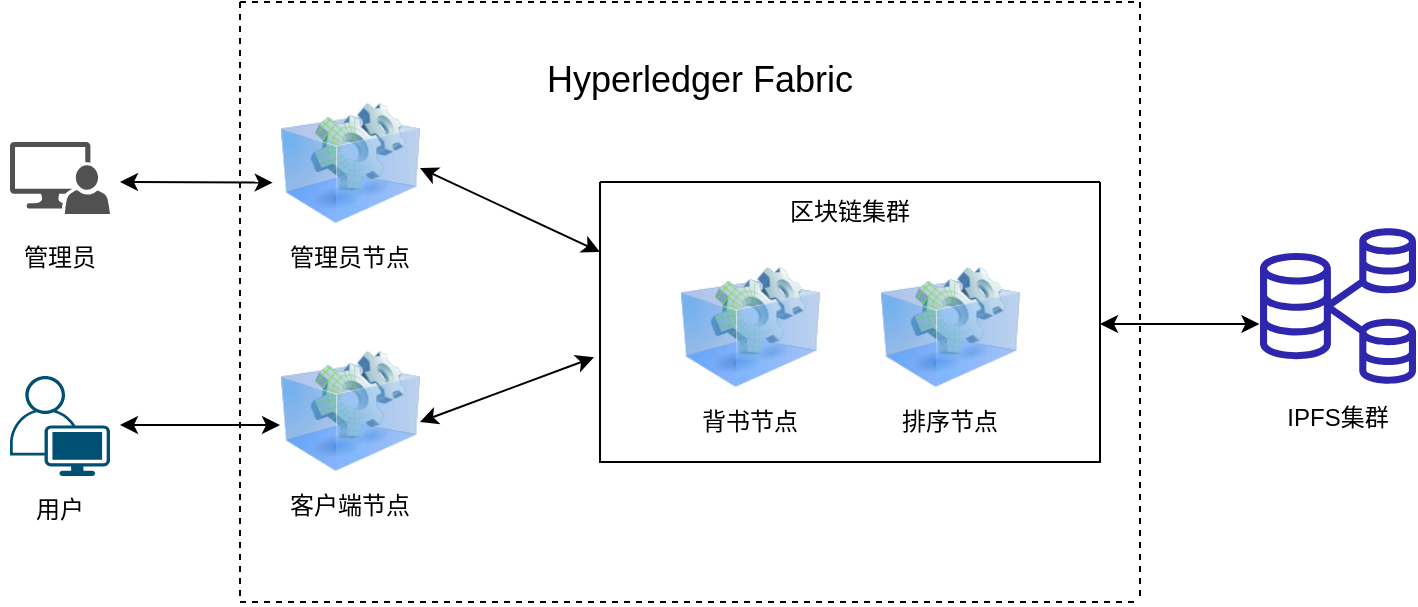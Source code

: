<mxfile version="21.1.5" type="github">
  <diagram name="Page-1" id="fc8asxsnwFO9gbp3OEaq">
    <mxGraphModel dx="1461" dy="775" grid="1" gridSize="10" guides="1" tooltips="1" connect="1" arrows="1" fold="1" page="1" pageScale="1" pageWidth="827" pageHeight="1169" math="0" shadow="0">
      <root>
        <mxCell id="0" />
        <mxCell id="1" parent="0" />
        <mxCell id="bD2No1MqjXNVd_zByzU4-4" value="" style="sketch=0;pointerEvents=1;shadow=0;dashed=0;html=1;strokeColor=none;labelPosition=center;verticalLabelPosition=bottom;verticalAlign=top;align=center;fillColor=#515151;shape=mxgraph.mscae.system_center.admin_console" parent="1" vertex="1">
          <mxGeometry x="85" y="240" width="50" height="36" as="geometry" />
        </mxCell>
        <mxCell id="bD2No1MqjXNVd_zByzU4-5" value="" style="points=[[0.35,0,0],[0.98,0.51,0],[1,0.71,0],[0.67,1,0],[0,0.795,0],[0,0.65,0]];verticalLabelPosition=bottom;sketch=0;html=1;verticalAlign=top;aspect=fixed;align=center;pointerEvents=1;shape=mxgraph.cisco19.user;fillColor=#005073;strokeColor=none;" parent="1" vertex="1">
          <mxGeometry x="85" y="357" width="50" height="50" as="geometry" />
        </mxCell>
        <mxCell id="bD2No1MqjXNVd_zByzU4-6" value="用户" style="text;html=1;strokeColor=none;fillColor=none;align=center;verticalAlign=middle;whiteSpace=wrap;rounded=0;" parent="1" vertex="1">
          <mxGeometry x="80" y="410" width="60" height="27" as="geometry" />
        </mxCell>
        <mxCell id="bD2No1MqjXNVd_zByzU4-7" value="管理员" style="text;html=1;strokeColor=none;fillColor=none;align=center;verticalAlign=middle;whiteSpace=wrap;rounded=0;" parent="1" vertex="1">
          <mxGeometry x="80" y="283" width="60" height="30" as="geometry" />
        </mxCell>
        <mxCell id="bD2No1MqjXNVd_zByzU4-13" value="" style="sketch=0;outlineConnect=0;fontColor=#232F3E;gradientColor=none;fillColor=#2E27AD;strokeColor=none;dashed=0;verticalLabelPosition=bottom;verticalAlign=top;align=center;html=1;fontSize=12;fontStyle=0;aspect=fixed;pointerEvents=1;shape=mxgraph.aws4.rds_multi_az_db_cluster;" parent="1" vertex="1">
          <mxGeometry x="710" y="283" width="78" height="78" as="geometry" />
        </mxCell>
        <mxCell id="bD2No1MqjXNVd_zByzU4-14" value="IPFS集群" style="text;html=1;strokeColor=none;fillColor=none;align=center;verticalAlign=middle;whiteSpace=wrap;rounded=0;" parent="1" vertex="1">
          <mxGeometry x="719" y="363" width="60" height="30" as="geometry" />
        </mxCell>
        <mxCell id="bD2No1MqjXNVd_zByzU4-20" value="" style="image;html=1;image=img/lib/clip_art/computers/Virtual_Application_128x128.png" parent="1" vertex="1">
          <mxGeometry x="220" y="342" width="70" height="65" as="geometry" />
        </mxCell>
        <mxCell id="bD2No1MqjXNVd_zByzU4-21" value="客户端节点" style="text;html=1;strokeColor=none;fillColor=none;align=center;verticalAlign=middle;whiteSpace=wrap;rounded=0;" parent="1" vertex="1">
          <mxGeometry x="220" y="407" width="70" height="30" as="geometry" />
        </mxCell>
        <mxCell id="bD2No1MqjXNVd_zByzU4-26" value="" style="image;html=1;image=img/lib/clip_art/computers/Virtual_Application_128x128.png" parent="1" vertex="1">
          <mxGeometry x="220" y="218" width="70" height="65" as="geometry" />
        </mxCell>
        <mxCell id="bD2No1MqjXNVd_zByzU4-27" value="管理员节点" style="text;html=1;strokeColor=none;fillColor=none;align=center;verticalAlign=middle;whiteSpace=wrap;rounded=0;" parent="1" vertex="1">
          <mxGeometry x="220" y="283" width="70" height="30" as="geometry" />
        </mxCell>
        <mxCell id="bD2No1MqjXNVd_zByzU4-29" value="" style="swimlane;startSize=0;" parent="1" vertex="1">
          <mxGeometry x="380" y="260" width="250" height="140" as="geometry" />
        </mxCell>
        <mxCell id="bD2No1MqjXNVd_zByzU4-22" value="" style="image;html=1;image=img/lib/clip_art/computers/Virtual_Application_128x128.png" parent="bD2No1MqjXNVd_zByzU4-29" vertex="1">
          <mxGeometry x="40" y="40" width="70" height="65" as="geometry" />
        </mxCell>
        <mxCell id="bD2No1MqjXNVd_zByzU4-23" value="背书节点" style="text;html=1;strokeColor=none;fillColor=none;align=center;verticalAlign=middle;whiteSpace=wrap;rounded=0;" parent="bD2No1MqjXNVd_zByzU4-29" vertex="1">
          <mxGeometry x="40" y="105" width="70" height="30" as="geometry" />
        </mxCell>
        <mxCell id="bD2No1MqjXNVd_zByzU4-24" value="" style="image;html=1;image=img/lib/clip_art/computers/Virtual_Application_128x128.png" parent="bD2No1MqjXNVd_zByzU4-29" vertex="1">
          <mxGeometry x="140" y="40" width="70" height="65" as="geometry" />
        </mxCell>
        <mxCell id="bD2No1MqjXNVd_zByzU4-25" value="排序节点" style="text;html=1;strokeColor=none;fillColor=none;align=center;verticalAlign=middle;whiteSpace=wrap;rounded=0;" parent="bD2No1MqjXNVd_zByzU4-29" vertex="1">
          <mxGeometry x="140" y="105" width="70" height="30" as="geometry" />
        </mxCell>
        <mxCell id="bD2No1MqjXNVd_zByzU4-30" value="区块链集群" style="text;html=1;strokeColor=none;fillColor=none;align=center;verticalAlign=middle;whiteSpace=wrap;rounded=0;" parent="bD2No1MqjXNVd_zByzU4-29" vertex="1">
          <mxGeometry x="85" width="80" height="30" as="geometry" />
        </mxCell>
        <mxCell id="bD2No1MqjXNVd_zByzU4-31" value="" style="endArrow=classic;startArrow=classic;html=1;rounded=0;entryX=-0.052;entryY=0.651;entryDx=0;entryDy=0;entryPerimeter=0;" parent="1" target="bD2No1MqjXNVd_zByzU4-26" edge="1">
          <mxGeometry width="50" height="50" relative="1" as="geometry">
            <mxPoint x="140" y="260" as="sourcePoint" />
            <mxPoint x="210" y="260" as="targetPoint" />
          </mxGeometry>
        </mxCell>
        <mxCell id="bD2No1MqjXNVd_zByzU4-33" value="" style="endArrow=classic;startArrow=classic;html=1;rounded=0;entryX=0;entryY=0.608;entryDx=0;entryDy=0;entryPerimeter=0;" parent="1" target="bD2No1MqjXNVd_zByzU4-20" edge="1">
          <mxGeometry width="50" height="50" relative="1" as="geometry">
            <mxPoint x="140" y="381.5" as="sourcePoint" />
            <mxPoint x="210" y="381.5" as="targetPoint" />
          </mxGeometry>
        </mxCell>
        <mxCell id="bD2No1MqjXNVd_zByzU4-34" value="" style="endArrow=classic;startArrow=classic;html=1;rounded=0;entryX=0;entryY=0.25;entryDx=0;entryDy=0;" parent="1" target="bD2No1MqjXNVd_zByzU4-29" edge="1">
          <mxGeometry width="50" height="50" relative="1" as="geometry">
            <mxPoint x="290" y="253" as="sourcePoint" />
            <mxPoint x="340" y="283" as="targetPoint" />
          </mxGeometry>
        </mxCell>
        <mxCell id="bD2No1MqjXNVd_zByzU4-36" value="" style="endArrow=classic;startArrow=classic;html=1;rounded=0;entryX=-0.012;entryY=0.626;entryDx=0;entryDy=0;entryPerimeter=0;" parent="1" target="bD2No1MqjXNVd_zByzU4-29" edge="1">
          <mxGeometry width="50" height="50" relative="1" as="geometry">
            <mxPoint x="290" y="380" as="sourcePoint" />
            <mxPoint x="380" y="422" as="targetPoint" />
          </mxGeometry>
        </mxCell>
        <mxCell id="bD2No1MqjXNVd_zByzU4-37" value="" style="endArrow=classic;startArrow=classic;html=1;rounded=0;entryX=-0.004;entryY=0.616;entryDx=0;entryDy=0;entryPerimeter=0;" parent="1" target="bD2No1MqjXNVd_zByzU4-13" edge="1">
          <mxGeometry width="50" height="50" relative="1" as="geometry">
            <mxPoint x="630" y="331" as="sourcePoint" />
            <mxPoint x="690" y="329.5" as="targetPoint" />
          </mxGeometry>
        </mxCell>
        <mxCell id="bD2No1MqjXNVd_zByzU4-39" value="" style="endArrow=none;dashed=1;html=1;rounded=0;" parent="1" edge="1">
          <mxGeometry width="50" height="50" relative="1" as="geometry">
            <mxPoint x="200" y="467" as="sourcePoint" />
            <mxPoint x="200" y="170" as="targetPoint" />
          </mxGeometry>
        </mxCell>
        <mxCell id="bD2No1MqjXNVd_zByzU4-40" value="" style="endArrow=none;dashed=1;html=1;rounded=0;" parent="1" edge="1">
          <mxGeometry width="50" height="50" relative="1" as="geometry">
            <mxPoint x="650" y="467" as="sourcePoint" />
            <mxPoint x="650" y="170" as="targetPoint" />
          </mxGeometry>
        </mxCell>
        <mxCell id="bD2No1MqjXNVd_zByzU4-41" value="" style="endArrow=none;dashed=1;html=1;rounded=0;" parent="1" edge="1">
          <mxGeometry width="50" height="50" relative="1" as="geometry">
            <mxPoint x="200" y="170" as="sourcePoint" />
            <mxPoint x="650" y="170" as="targetPoint" />
          </mxGeometry>
        </mxCell>
        <mxCell id="bD2No1MqjXNVd_zByzU4-42" value="" style="endArrow=none;dashed=1;html=1;rounded=0;" parent="1" edge="1">
          <mxGeometry width="50" height="50" relative="1" as="geometry">
            <mxPoint x="200" y="470" as="sourcePoint" />
            <mxPoint x="650" y="470" as="targetPoint" />
          </mxGeometry>
        </mxCell>
        <mxCell id="bD2No1MqjXNVd_zByzU4-43" value="&lt;font style=&quot;font-size: 18px;&quot;&gt;Hyperledger Fabric&lt;/font&gt;" style="text;html=1;strokeColor=none;fillColor=none;align=center;verticalAlign=middle;whiteSpace=wrap;rounded=0;" parent="1" vertex="1">
          <mxGeometry x="350" y="188" width="160" height="42" as="geometry" />
        </mxCell>
      </root>
    </mxGraphModel>
  </diagram>
</mxfile>
